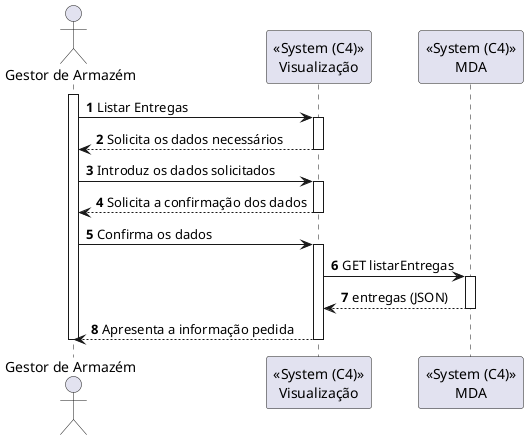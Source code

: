 @startuml
autonumber

actor "Gestor de Armazém" as gestor
participant "<<System (C4)>>\nVisualização" as SYSTEM
participant "<<System (C4)>>\nMDA" as SYSTEM2

activate gestor
gestor -> SYSTEM:  Listar Entregas
activate SYSTEM
SYSTEM --> gestor: Solicita os dados necessários
deactivate SYSTEM
gestor -> SYSTEM : Introduz os dados solicitados
activate SYSTEM 
SYSTEM --> gestor: Solicita a confirmação dos dados 
deactivate SYSTEM
gestor -> SYSTEM : Confirma os dados 
activate SYSTEM 
SYSTEM -> SYSTEM2 : GET listarEntregas
activate SYSTEM2
SYSTEM2 --> SYSTEM : entregas (JSON)
deactivate SYSTEM2
SYSTEM --> gestor: Apresenta a informação pedida
deactivate SYSTEM
deactivate gestor

@enduml